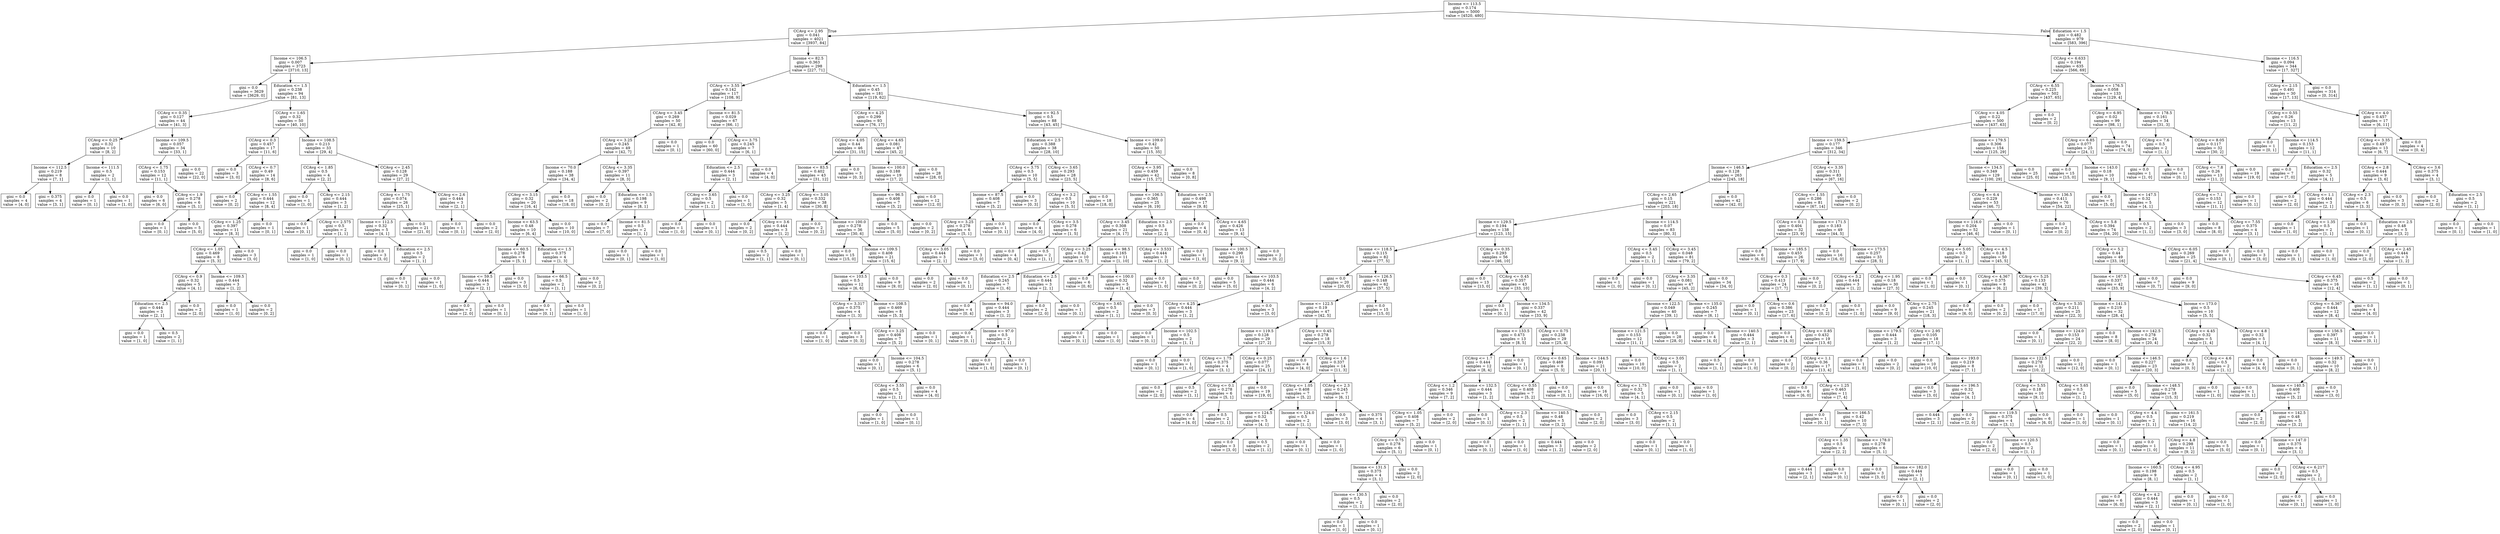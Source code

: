 digraph Tree {
node [shape=box] ;
0 [label="Income <= 113.5\ngini = 0.174\nsamples = 5000\nvalue = [4520, 480]"] ;
1 [label="CCAvg <= 2.95\ngini = 0.041\nsamples = 4021\nvalue = [3937, 84]"] ;
0 -> 1 [labeldistance=2.5, labelangle=45, headlabel="True"] ;
2 [label="Income <= 106.5\ngini = 0.007\nsamples = 3723\nvalue = [3710, 13]"] ;
1 -> 2 ;
3 [label="gini = 0.0\nsamples = 3629\nvalue = [3629, 0]"] ;
2 -> 3 ;
4 [label="Education <= 1.5\ngini = 0.238\nsamples = 94\nvalue = [81, 13]"] ;
2 -> 4 ;
5 [label="CCAvg <= 0.35\ngini = 0.127\nsamples = 44\nvalue = [41, 3]"] ;
4 -> 5 ;
6 [label="CCAvg <= 0.25\ngini = 0.32\nsamples = 10\nvalue = [8, 2]"] ;
5 -> 6 ;
7 [label="Income <= 112.5\ngini = 0.219\nsamples = 8\nvalue = [7, 1]"] ;
6 -> 7 ;
8 [label="gini = 0.0\nsamples = 4\nvalue = [4, 0]"] ;
7 -> 8 ;
9 [label="gini = 0.375\nsamples = 4\nvalue = [3, 1]"] ;
7 -> 9 ;
10 [label="Income <= 111.5\ngini = 0.5\nsamples = 2\nvalue = [1, 1]"] ;
6 -> 10 ;
11 [label="gini = 0.0\nsamples = 1\nvalue = [0, 1]"] ;
10 -> 11 ;
12 [label="gini = 0.0\nsamples = 1\nvalue = [1, 0]"] ;
10 -> 12 ;
13 [label="Income <= 109.5\ngini = 0.057\nsamples = 34\nvalue = [33, 1]"] ;
5 -> 13 ;
14 [label="CCAvg <= 1.75\ngini = 0.153\nsamples = 12\nvalue = [11, 1]"] ;
13 -> 14 ;
15 [label="gini = 0.0\nsamples = 6\nvalue = [6, 0]"] ;
14 -> 15 ;
16 [label="CCAvg <= 1.9\ngini = 0.278\nsamples = 6\nvalue = [5, 1]"] ;
14 -> 16 ;
17 [label="gini = 0.0\nsamples = 1\nvalue = [0, 1]"] ;
16 -> 17 ;
18 [label="gini = 0.0\nsamples = 5\nvalue = [5, 0]"] ;
16 -> 18 ;
19 [label="gini = 0.0\nsamples = 22\nvalue = [22, 0]"] ;
13 -> 19 ;
20 [label="CCAvg <= 1.65\ngini = 0.32\nsamples = 50\nvalue = [40, 10]"] ;
4 -> 20 ;
21 [label="CCAvg <= 0.3\ngini = 0.457\nsamples = 17\nvalue = [11, 6]"] ;
20 -> 21 ;
22 [label="gini = 0.0\nsamples = 3\nvalue = [3, 0]"] ;
21 -> 22 ;
23 [label="CCAvg <= 0.7\ngini = 0.49\nsamples = 14\nvalue = [8, 6]"] ;
21 -> 23 ;
24 [label="gini = 0.0\nsamples = 2\nvalue = [0, 2]"] ;
23 -> 24 ;
25 [label="CCAvg <= 1.55\ngini = 0.444\nsamples = 12\nvalue = [8, 4]"] ;
23 -> 25 ;
26 [label="CCAvg <= 1.25\ngini = 0.397\nsamples = 11\nvalue = [8, 3]"] ;
25 -> 26 ;
27 [label="CCAvg <= 1.05\ngini = 0.469\nsamples = 8\nvalue = [5, 3]"] ;
26 -> 27 ;
28 [label="CCAvg <= 0.9\ngini = 0.32\nsamples = 5\nvalue = [4, 1]"] ;
27 -> 28 ;
29 [label="Education <= 2.5\ngini = 0.444\nsamples = 3\nvalue = [2, 1]"] ;
28 -> 29 ;
30 [label="gini = 0.0\nsamples = 1\nvalue = [1, 0]"] ;
29 -> 30 ;
31 [label="gini = 0.5\nsamples = 2\nvalue = [1, 1]"] ;
29 -> 31 ;
32 [label="gini = 0.0\nsamples = 2\nvalue = [2, 0]"] ;
28 -> 32 ;
33 [label="Income <= 109.5\ngini = 0.444\nsamples = 3\nvalue = [1, 2]"] ;
27 -> 33 ;
34 [label="gini = 0.0\nsamples = 1\nvalue = [1, 0]"] ;
33 -> 34 ;
35 [label="gini = 0.0\nsamples = 2\nvalue = [0, 2]"] ;
33 -> 35 ;
36 [label="gini = 0.0\nsamples = 3\nvalue = [3, 0]"] ;
26 -> 36 ;
37 [label="gini = 0.0\nsamples = 1\nvalue = [0, 1]"] ;
25 -> 37 ;
38 [label="Income <= 108.5\ngini = 0.213\nsamples = 33\nvalue = [29, 4]"] ;
20 -> 38 ;
39 [label="CCAvg <= 1.85\ngini = 0.5\nsamples = 4\nvalue = [2, 2]"] ;
38 -> 39 ;
40 [label="gini = 0.0\nsamples = 1\nvalue = [1, 0]"] ;
39 -> 40 ;
41 [label="CCAvg <= 2.15\ngini = 0.444\nsamples = 3\nvalue = [1, 2]"] ;
39 -> 41 ;
42 [label="gini = 0.0\nsamples = 1\nvalue = [0, 1]"] ;
41 -> 42 ;
43 [label="CCAvg <= 2.575\ngini = 0.5\nsamples = 2\nvalue = [1, 1]"] ;
41 -> 43 ;
44 [label="gini = 0.0\nsamples = 1\nvalue = [1, 0]"] ;
43 -> 44 ;
45 [label="gini = 0.0\nsamples = 1\nvalue = [0, 1]"] ;
43 -> 45 ;
46 [label="CCAvg <= 2.45\ngini = 0.128\nsamples = 29\nvalue = [27, 2]"] ;
38 -> 46 ;
47 [label="CCAvg <= 1.75\ngini = 0.074\nsamples = 26\nvalue = [25, 1]"] ;
46 -> 47 ;
48 [label="Income <= 112.5\ngini = 0.32\nsamples = 5\nvalue = [4, 1]"] ;
47 -> 48 ;
49 [label="gini = 0.0\nsamples = 3\nvalue = [3, 0]"] ;
48 -> 49 ;
50 [label="Education <= 2.5\ngini = 0.5\nsamples = 2\nvalue = [1, 1]"] ;
48 -> 50 ;
51 [label="gini = 0.0\nsamples = 1\nvalue = [0, 1]"] ;
50 -> 51 ;
52 [label="gini = 0.0\nsamples = 1\nvalue = [1, 0]"] ;
50 -> 52 ;
53 [label="gini = 0.0\nsamples = 21\nvalue = [21, 0]"] ;
47 -> 53 ;
54 [label="CCAvg <= 2.6\ngini = 0.444\nsamples = 3\nvalue = [2, 1]"] ;
46 -> 54 ;
55 [label="gini = 0.0\nsamples = 1\nvalue = [0, 1]"] ;
54 -> 55 ;
56 [label="gini = 0.0\nsamples = 2\nvalue = [2, 0]"] ;
54 -> 56 ;
57 [label="Income <= 82.5\ngini = 0.363\nsamples = 298\nvalue = [227, 71]"] ;
1 -> 57 ;
58 [label="CCAvg <= 3.55\ngini = 0.142\nsamples = 117\nvalue = [108, 9]"] ;
57 -> 58 ;
59 [label="CCAvg <= 3.45\ngini = 0.269\nsamples = 50\nvalue = [42, 8]"] ;
58 -> 59 ;
60 [label="CCAvg <= 3.25\ngini = 0.245\nsamples = 49\nvalue = [42, 7]"] ;
59 -> 60 ;
61 [label="Income <= 70.0\ngini = 0.188\nsamples = 38\nvalue = [34, 4]"] ;
60 -> 61 ;
62 [label="CCAvg <= 3.15\ngini = 0.32\nsamples = 20\nvalue = [16, 4]"] ;
61 -> 62 ;
63 [label="Income <= 63.5\ngini = 0.48\nsamples = 10\nvalue = [6, 4]"] ;
62 -> 63 ;
64 [label="Income <= 60.5\ngini = 0.278\nsamples = 6\nvalue = [5, 1]"] ;
63 -> 64 ;
65 [label="Income <= 59.5\ngini = 0.444\nsamples = 3\nvalue = [2, 1]"] ;
64 -> 65 ;
66 [label="gini = 0.0\nsamples = 2\nvalue = [2, 0]"] ;
65 -> 66 ;
67 [label="gini = 0.0\nsamples = 1\nvalue = [0, 1]"] ;
65 -> 67 ;
68 [label="gini = 0.0\nsamples = 3\nvalue = [3, 0]"] ;
64 -> 68 ;
69 [label="Education <= 1.5\ngini = 0.375\nsamples = 4\nvalue = [1, 3]"] ;
63 -> 69 ;
70 [label="Income <= 66.5\ngini = 0.5\nsamples = 2\nvalue = [1, 1]"] ;
69 -> 70 ;
71 [label="gini = 0.0\nsamples = 1\nvalue = [0, 1]"] ;
70 -> 71 ;
72 [label="gini = 0.0\nsamples = 1\nvalue = [1, 0]"] ;
70 -> 72 ;
73 [label="gini = 0.0\nsamples = 2\nvalue = [0, 2]"] ;
69 -> 73 ;
74 [label="gini = 0.0\nsamples = 10\nvalue = [10, 0]"] ;
62 -> 74 ;
75 [label="gini = 0.0\nsamples = 18\nvalue = [18, 0]"] ;
61 -> 75 ;
76 [label="CCAvg <= 3.35\ngini = 0.397\nsamples = 11\nvalue = [8, 3]"] ;
60 -> 76 ;
77 [label="gini = 0.0\nsamples = 2\nvalue = [0, 2]"] ;
76 -> 77 ;
78 [label="Education <= 1.5\ngini = 0.198\nsamples = 9\nvalue = [8, 1]"] ;
76 -> 78 ;
79 [label="gini = 0.0\nsamples = 7\nvalue = [7, 0]"] ;
78 -> 79 ;
80 [label="Income <= 81.5\ngini = 0.5\nsamples = 2\nvalue = [1, 1]"] ;
78 -> 80 ;
81 [label="gini = 0.0\nsamples = 1\nvalue = [0, 1]"] ;
80 -> 81 ;
82 [label="gini = 0.0\nsamples = 1\nvalue = [1, 0]"] ;
80 -> 82 ;
83 [label="gini = 0.0\nsamples = 1\nvalue = [0, 1]"] ;
59 -> 83 ;
84 [label="Income <= 81.5\ngini = 0.029\nsamples = 67\nvalue = [66, 1]"] ;
58 -> 84 ;
85 [label="gini = 0.0\nsamples = 60\nvalue = [60, 0]"] ;
84 -> 85 ;
86 [label="CCAvg <= 3.75\ngini = 0.245\nsamples = 7\nvalue = [6, 1]"] ;
84 -> 86 ;
87 [label="Education <= 2.5\ngini = 0.444\nsamples = 3\nvalue = [2, 1]"] ;
86 -> 87 ;
88 [label="CCAvg <= 3.65\ngini = 0.5\nsamples = 2\nvalue = [1, 1]"] ;
87 -> 88 ;
89 [label="gini = 0.0\nsamples = 1\nvalue = [1, 0]"] ;
88 -> 89 ;
90 [label="gini = 0.0\nsamples = 1\nvalue = [0, 1]"] ;
88 -> 90 ;
91 [label="gini = 0.0\nsamples = 1\nvalue = [1, 0]"] ;
87 -> 91 ;
92 [label="gini = 0.0\nsamples = 4\nvalue = [4, 0]"] ;
86 -> 92 ;
93 [label="Education <= 1.5\ngini = 0.45\nsamples = 181\nvalue = [119, 62]"] ;
57 -> 93 ;
94 [label="CCAvg <= 4.25\ngini = 0.299\nsamples = 93\nvalue = [76, 17]"] ;
93 -> 94 ;
95 [label="CCAvg <= 4.05\ngini = 0.44\nsamples = 46\nvalue = [31, 15]"] ;
94 -> 95 ;
96 [label="Income <= 83.5\ngini = 0.402\nsamples = 43\nvalue = [31, 12]"] ;
95 -> 96 ;
97 [label="CCAvg <= 3.25\ngini = 0.32\nsamples = 5\nvalue = [1, 4]"] ;
96 -> 97 ;
98 [label="gini = 0.0\nsamples = 2\nvalue = [0, 2]"] ;
97 -> 98 ;
99 [label="CCAvg <= 3.6\ngini = 0.444\nsamples = 3\nvalue = [1, 2]"] ;
97 -> 99 ;
100 [label="gini = 0.5\nsamples = 2\nvalue = [1, 1]"] ;
99 -> 100 ;
101 [label="gini = 0.0\nsamples = 1\nvalue = [0, 1]"] ;
99 -> 101 ;
102 [label="CCAvg <= 3.05\ngini = 0.332\nsamples = 38\nvalue = [30, 8]"] ;
96 -> 102 ;
103 [label="gini = 0.0\nsamples = 2\nvalue = [0, 2]"] ;
102 -> 103 ;
104 [label="Income <= 100.0\ngini = 0.278\nsamples = 36\nvalue = [30, 6]"] ;
102 -> 104 ;
105 [label="gini = 0.0\nsamples = 15\nvalue = [15, 0]"] ;
104 -> 105 ;
106 [label="Income <= 109.5\ngini = 0.408\nsamples = 21\nvalue = [15, 6]"] ;
104 -> 106 ;
107 [label="Income <= 103.5\ngini = 0.5\nsamples = 12\nvalue = [6, 6]"] ;
106 -> 107 ;
108 [label="CCAvg <= 3.317\ngini = 0.375\nsamples = 4\nvalue = [1, 3]"] ;
107 -> 108 ;
109 [label="gini = 0.0\nsamples = 1\nvalue = [1, 0]"] ;
108 -> 109 ;
110 [label="gini = 0.0\nsamples = 3\nvalue = [0, 3]"] ;
108 -> 110 ;
111 [label="Income <= 108.5\ngini = 0.469\nsamples = 8\nvalue = [5, 3]"] ;
107 -> 111 ;
112 [label="CCAvg <= 3.25\ngini = 0.408\nsamples = 7\nvalue = [5, 2]"] ;
111 -> 112 ;
113 [label="gini = 0.0\nsamples = 1\nvalue = [0, 1]"] ;
112 -> 113 ;
114 [label="Income <= 104.5\ngini = 0.278\nsamples = 6\nvalue = [5, 1]"] ;
112 -> 114 ;
115 [label="CCAvg <= 3.55\ngini = 0.5\nsamples = 2\nvalue = [1, 1]"] ;
114 -> 115 ;
116 [label="gini = 0.0\nsamples = 1\nvalue = [1, 0]"] ;
115 -> 116 ;
117 [label="gini = 0.0\nsamples = 1\nvalue = [0, 1]"] ;
115 -> 117 ;
118 [label="gini = 0.0\nsamples = 4\nvalue = [4, 0]"] ;
114 -> 118 ;
119 [label="gini = 0.0\nsamples = 1\nvalue = [0, 1]"] ;
111 -> 119 ;
120 [label="gini = 0.0\nsamples = 9\nvalue = [9, 0]"] ;
106 -> 120 ;
121 [label="gini = 0.0\nsamples = 3\nvalue = [0, 3]"] ;
95 -> 121 ;
122 [label="CCAvg <= 4.65\ngini = 0.081\nsamples = 47\nvalue = [45, 2]"] ;
94 -> 122 ;
123 [label="Income <= 100.0\ngini = 0.188\nsamples = 19\nvalue = [17, 2]"] ;
122 -> 123 ;
124 [label="Income <= 96.5\ngini = 0.408\nsamples = 7\nvalue = [5, 2]"] ;
123 -> 124 ;
125 [label="gini = 0.0\nsamples = 5\nvalue = [5, 0]"] ;
124 -> 125 ;
126 [label="gini = 0.0\nsamples = 2\nvalue = [0, 2]"] ;
124 -> 126 ;
127 [label="gini = 0.0\nsamples = 12\nvalue = [12, 0]"] ;
123 -> 127 ;
128 [label="gini = 0.0\nsamples = 28\nvalue = [28, 0]"] ;
122 -> 128 ;
129 [label="Income <= 92.5\ngini = 0.5\nsamples = 88\nvalue = [43, 45]"] ;
93 -> 129 ;
130 [label="Education <= 2.5\ngini = 0.388\nsamples = 38\nvalue = [28, 10]"] ;
129 -> 130 ;
131 [label="CCAvg <= 3.75\ngini = 0.5\nsamples = 10\nvalue = [5, 5]"] ;
130 -> 131 ;
132 [label="Income <= 87.5\ngini = 0.408\nsamples = 7\nvalue = [5, 2]"] ;
131 -> 132 ;
133 [label="CCAvg <= 3.25\ngini = 0.278\nsamples = 6\nvalue = [5, 1]"] ;
132 -> 133 ;
134 [label="CCAvg <= 3.05\ngini = 0.444\nsamples = 3\nvalue = [2, 1]"] ;
133 -> 134 ;
135 [label="gini = 0.0\nsamples = 2\nvalue = [2, 0]"] ;
134 -> 135 ;
136 [label="gini = 0.0\nsamples = 1\nvalue = [0, 1]"] ;
134 -> 136 ;
137 [label="gini = 0.0\nsamples = 3\nvalue = [3, 0]"] ;
133 -> 137 ;
138 [label="gini = 0.0\nsamples = 1\nvalue = [0, 1]"] ;
132 -> 138 ;
139 [label="gini = 0.0\nsamples = 3\nvalue = [0, 3]"] ;
131 -> 139 ;
140 [label="CCAvg <= 3.65\ngini = 0.293\nsamples = 28\nvalue = [23, 5]"] ;
130 -> 140 ;
141 [label="CCAvg <= 3.2\ngini = 0.5\nsamples = 10\nvalue = [5, 5]"] ;
140 -> 141 ;
142 [label="gini = 0.0\nsamples = 4\nvalue = [4, 0]"] ;
141 -> 142 ;
143 [label="CCAvg <= 3.5\ngini = 0.278\nsamples = 6\nvalue = [1, 5]"] ;
141 -> 143 ;
144 [label="gini = 0.0\nsamples = 4\nvalue = [0, 4]"] ;
143 -> 144 ;
145 [label="gini = 0.5\nsamples = 2\nvalue = [1, 1]"] ;
143 -> 145 ;
146 [label="gini = 0.0\nsamples = 18\nvalue = [18, 0]"] ;
140 -> 146 ;
147 [label="Income <= 109.0\ngini = 0.42\nsamples = 50\nvalue = [15, 35]"] ;
129 -> 147 ;
148 [label="CCAvg <= 3.95\ngini = 0.459\nsamples = 42\nvalue = [15, 27]"] ;
147 -> 148 ;
149 [label="Income <= 106.5\ngini = 0.365\nsamples = 25\nvalue = [6, 19]"] ;
148 -> 149 ;
150 [label="CCAvg <= 3.45\ngini = 0.308\nsamples = 21\nvalue = [4, 17]"] ;
149 -> 150 ;
151 [label="CCAvg <= 3.25\ngini = 0.42\nsamples = 10\nvalue = [3, 7]"] ;
150 -> 151 ;
152 [label="Education <= 2.5\ngini = 0.245\nsamples = 7\nvalue = [1, 6]"] ;
151 -> 152 ;
153 [label="gini = 0.0\nsamples = 4\nvalue = [0, 4]"] ;
152 -> 153 ;
154 [label="Income <= 94.0\ngini = 0.444\nsamples = 3\nvalue = [1, 2]"] ;
152 -> 154 ;
155 [label="gini = 0.0\nsamples = 1\nvalue = [0, 1]"] ;
154 -> 155 ;
156 [label="Income <= 97.0\ngini = 0.5\nsamples = 2\nvalue = [1, 1]"] ;
154 -> 156 ;
157 [label="gini = 0.0\nsamples = 1\nvalue = [1, 0]"] ;
156 -> 157 ;
158 [label="gini = 0.0\nsamples = 1\nvalue = [0, 1]"] ;
156 -> 158 ;
159 [label="Education <= 2.5\ngini = 0.444\nsamples = 3\nvalue = [2, 1]"] ;
151 -> 159 ;
160 [label="gini = 0.0\nsamples = 2\nvalue = [2, 0]"] ;
159 -> 160 ;
161 [label="gini = 0.0\nsamples = 1\nvalue = [0, 1]"] ;
159 -> 161 ;
162 [label="Income <= 98.5\ngini = 0.165\nsamples = 11\nvalue = [1, 10]"] ;
150 -> 162 ;
163 [label="gini = 0.0\nsamples = 6\nvalue = [0, 6]"] ;
162 -> 163 ;
164 [label="Income <= 100.0\ngini = 0.32\nsamples = 5\nvalue = [1, 4]"] ;
162 -> 164 ;
165 [label="CCAvg <= 3.65\ngini = 0.5\nsamples = 2\nvalue = [1, 1]"] ;
164 -> 165 ;
166 [label="gini = 0.0\nsamples = 1\nvalue = [0, 1]"] ;
165 -> 166 ;
167 [label="gini = 0.0\nsamples = 1\nvalue = [1, 0]"] ;
165 -> 167 ;
168 [label="gini = 0.0\nsamples = 3\nvalue = [0, 3]"] ;
164 -> 168 ;
169 [label="Education <= 2.5\ngini = 0.5\nsamples = 4\nvalue = [2, 2]"] ;
149 -> 169 ;
170 [label="CCAvg <= 3.533\ngini = 0.444\nsamples = 3\nvalue = [1, 2]"] ;
169 -> 170 ;
171 [label="gini = 0.0\nsamples = 1\nvalue = [1, 0]"] ;
170 -> 171 ;
172 [label="gini = 0.0\nsamples = 2\nvalue = [0, 2]"] ;
170 -> 172 ;
173 [label="gini = 0.0\nsamples = 1\nvalue = [1, 0]"] ;
169 -> 173 ;
174 [label="Education <= 2.5\ngini = 0.498\nsamples = 17\nvalue = [9, 8]"] ;
148 -> 174 ;
175 [label="gini = 0.0\nsamples = 4\nvalue = [0, 4]"] ;
174 -> 175 ;
176 [label="CCAvg <= 4.65\ngini = 0.426\nsamples = 13\nvalue = [9, 4]"] ;
174 -> 176 ;
177 [label="Income <= 100.5\ngini = 0.298\nsamples = 11\nvalue = [9, 2]"] ;
176 -> 177 ;
178 [label="gini = 0.0\nsamples = 5\nvalue = [5, 0]"] ;
177 -> 178 ;
179 [label="Income <= 103.5\ngini = 0.444\nsamples = 6\nvalue = [4, 2]"] ;
177 -> 179 ;
180 [label="CCAvg <= 4.25\ngini = 0.444\nsamples = 3\nvalue = [1, 2]"] ;
179 -> 180 ;
181 [label="gini = 0.0\nsamples = 1\nvalue = [0, 1]"] ;
180 -> 181 ;
182 [label="Income <= 102.5\ngini = 0.5\nsamples = 2\nvalue = [1, 1]"] ;
180 -> 182 ;
183 [label="gini = 0.0\nsamples = 1\nvalue = [0, 1]"] ;
182 -> 183 ;
184 [label="gini = 0.0\nsamples = 1\nvalue = [1, 0]"] ;
182 -> 184 ;
185 [label="gini = 0.0\nsamples = 3\nvalue = [3, 0]"] ;
179 -> 185 ;
186 [label="gini = 0.0\nsamples = 2\nvalue = [0, 2]"] ;
176 -> 186 ;
187 [label="gini = 0.0\nsamples = 8\nvalue = [0, 8]"] ;
147 -> 187 ;
188 [label="Education <= 1.5\ngini = 0.482\nsamples = 979\nvalue = [583, 396]"] ;
0 -> 188 [labeldistance=2.5, labelangle=-45, headlabel="False"] ;
189 [label="CCAvg <= 6.633\ngini = 0.194\nsamples = 635\nvalue = [566, 69]"] ;
188 -> 189 ;
190 [label="CCAvg <= 6.55\ngini = 0.225\nsamples = 502\nvalue = [437, 65]"] ;
189 -> 190 ;
191 [label="CCAvg <= 4.05\ngini = 0.22\nsamples = 500\nvalue = [437, 63]"] ;
190 -> 191 ;
192 [label="Income <= 159.5\ngini = 0.177\nsamples = 346\nvalue = [312, 34]"] ;
191 -> 192 ;
193 [label="Income <= 146.5\ngini = 0.128\nsamples = 263\nvalue = [245, 18]"] ;
192 -> 193 ;
194 [label="CCAvg <= 2.65\ngini = 0.15\nsamples = 221\nvalue = [203, 18]"] ;
193 -> 194 ;
195 [label="Income <= 129.5\ngini = 0.194\nsamples = 138\nvalue = [123, 15]"] ;
194 -> 195 ;
196 [label="Income <= 118.5\ngini = 0.115\nsamples = 82\nvalue = [77, 5]"] ;
195 -> 196 ;
197 [label="gini = 0.0\nsamples = 20\nvalue = [20, 0]"] ;
196 -> 197 ;
198 [label="Income <= 126.5\ngini = 0.148\nsamples = 62\nvalue = [57, 5]"] ;
196 -> 198 ;
199 [label="Income <= 122.5\ngini = 0.19\nsamples = 47\nvalue = [42, 5]"] ;
198 -> 199 ;
200 [label="Income <= 119.5\ngini = 0.128\nsamples = 29\nvalue = [27, 2]"] ;
199 -> 200 ;
201 [label="CCAvg <= 1.75\ngini = 0.375\nsamples = 4\nvalue = [3, 1]"] ;
200 -> 201 ;
202 [label="gini = 0.0\nsamples = 2\nvalue = [2, 0]"] ;
201 -> 202 ;
203 [label="gini = 0.5\nsamples = 2\nvalue = [1, 1]"] ;
201 -> 203 ;
204 [label="CCAvg <= 0.25\ngini = 0.077\nsamples = 25\nvalue = [24, 1]"] ;
200 -> 204 ;
205 [label="CCAvg <= 0.1\ngini = 0.278\nsamples = 6\nvalue = [5, 1]"] ;
204 -> 205 ;
206 [label="gini = 0.0\nsamples = 4\nvalue = [4, 0]"] ;
205 -> 206 ;
207 [label="gini = 0.5\nsamples = 2\nvalue = [1, 1]"] ;
205 -> 207 ;
208 [label="gini = 0.0\nsamples = 19\nvalue = [19, 0]"] ;
204 -> 208 ;
209 [label="CCAvg <= 0.45\ngini = 0.278\nsamples = 18\nvalue = [15, 3]"] ;
199 -> 209 ;
210 [label="gini = 0.0\nsamples = 4\nvalue = [4, 0]"] ;
209 -> 210 ;
211 [label="CCAvg <= 1.6\ngini = 0.337\nsamples = 14\nvalue = [11, 3]"] ;
209 -> 211 ;
212 [label="CCAvg <= 1.05\ngini = 0.408\nsamples = 7\nvalue = [5, 2]"] ;
211 -> 212 ;
213 [label="Income <= 124.5\ngini = 0.32\nsamples = 5\nvalue = [4, 1]"] ;
212 -> 213 ;
214 [label="gini = 0.0\nsamples = 3\nvalue = [3, 0]"] ;
213 -> 214 ;
215 [label="gini = 0.5\nsamples = 2\nvalue = [1, 1]"] ;
213 -> 215 ;
216 [label="Income <= 124.0\ngini = 0.5\nsamples = 2\nvalue = [1, 1]"] ;
212 -> 216 ;
217 [label="gini = 0.0\nsamples = 1\nvalue = [0, 1]"] ;
216 -> 217 ;
218 [label="gini = 0.0\nsamples = 1\nvalue = [1, 0]"] ;
216 -> 218 ;
219 [label="CCAvg <= 2.3\ngini = 0.245\nsamples = 7\nvalue = [6, 1]"] ;
211 -> 219 ;
220 [label="gini = 0.0\nsamples = 3\nvalue = [3, 0]"] ;
219 -> 220 ;
221 [label="gini = 0.375\nsamples = 4\nvalue = [3, 1]"] ;
219 -> 221 ;
222 [label="gini = 0.0\nsamples = 15\nvalue = [15, 0]"] ;
198 -> 222 ;
223 [label="CCAvg <= 0.35\ngini = 0.293\nsamples = 56\nvalue = [46, 10]"] ;
195 -> 223 ;
224 [label="gini = 0.0\nsamples = 13\nvalue = [13, 0]"] ;
223 -> 224 ;
225 [label="CCAvg <= 0.45\ngini = 0.357\nsamples = 43\nvalue = [33, 10]"] ;
223 -> 225 ;
226 [label="gini = 0.0\nsamples = 1\nvalue = [0, 1]"] ;
225 -> 226 ;
227 [label="Income <= 134.5\ngini = 0.337\nsamples = 42\nvalue = [33, 9]"] ;
225 -> 227 ;
228 [label="Income <= 133.5\ngini = 0.473\nsamples = 13\nvalue = [8, 5]"] ;
227 -> 228 ;
229 [label="CCAvg <= 1.7\ngini = 0.444\nsamples = 12\nvalue = [8, 4]"] ;
228 -> 229 ;
230 [label="CCAvg <= 1.2\ngini = 0.346\nsamples = 9\nvalue = [7, 2]"] ;
229 -> 230 ;
231 [label="CCAvg <= 1.05\ngini = 0.408\nsamples = 7\nvalue = [5, 2]"] ;
230 -> 231 ;
232 [label="CCAvg <= 0.75\ngini = 0.278\nsamples = 6\nvalue = [5, 1]"] ;
231 -> 232 ;
233 [label="Income <= 131.5\ngini = 0.375\nsamples = 4\nvalue = [3, 1]"] ;
232 -> 233 ;
234 [label="Income <= 130.5\ngini = 0.5\nsamples = 2\nvalue = [1, 1]"] ;
233 -> 234 ;
235 [label="gini = 0.0\nsamples = 1\nvalue = [1, 0]"] ;
234 -> 235 ;
236 [label="gini = 0.0\nsamples = 1\nvalue = [0, 1]"] ;
234 -> 236 ;
237 [label="gini = 0.0\nsamples = 2\nvalue = [2, 0]"] ;
233 -> 237 ;
238 [label="gini = 0.0\nsamples = 2\nvalue = [2, 0]"] ;
232 -> 238 ;
239 [label="gini = 0.0\nsamples = 1\nvalue = [0, 1]"] ;
231 -> 239 ;
240 [label="gini = 0.0\nsamples = 2\nvalue = [2, 0]"] ;
230 -> 240 ;
241 [label="Income <= 132.5\ngini = 0.444\nsamples = 3\nvalue = [1, 2]"] ;
229 -> 241 ;
242 [label="gini = 0.0\nsamples = 1\nvalue = [0, 1]"] ;
241 -> 242 ;
243 [label="CCAvg <= 2.3\ngini = 0.5\nsamples = 2\nvalue = [1, 1]"] ;
241 -> 243 ;
244 [label="gini = 0.0\nsamples = 1\nvalue = [0, 1]"] ;
243 -> 244 ;
245 [label="gini = 0.0\nsamples = 1\nvalue = [1, 0]"] ;
243 -> 245 ;
246 [label="gini = 0.0\nsamples = 1\nvalue = [0, 1]"] ;
228 -> 246 ;
247 [label="CCAvg <= 0.75\ngini = 0.238\nsamples = 29\nvalue = [25, 4]"] ;
227 -> 247 ;
248 [label="CCAvg <= 0.65\ngini = 0.469\nsamples = 8\nvalue = [5, 3]"] ;
247 -> 248 ;
249 [label="CCAvg <= 0.55\ngini = 0.408\nsamples = 7\nvalue = [5, 2]"] ;
248 -> 249 ;
250 [label="Income <= 140.5\ngini = 0.48\nsamples = 5\nvalue = [3, 2]"] ;
249 -> 250 ;
251 [label="gini = 0.444\nsamples = 3\nvalue = [1, 2]"] ;
250 -> 251 ;
252 [label="gini = 0.0\nsamples = 2\nvalue = [2, 0]"] ;
250 -> 252 ;
253 [label="gini = 0.0\nsamples = 2\nvalue = [2, 0]"] ;
249 -> 253 ;
254 [label="gini = 0.0\nsamples = 1\nvalue = [0, 1]"] ;
248 -> 254 ;
255 [label="Income <= 144.5\ngini = 0.091\nsamples = 21\nvalue = [20, 1]"] ;
247 -> 255 ;
256 [label="gini = 0.0\nsamples = 16\nvalue = [16, 0]"] ;
255 -> 256 ;
257 [label="CCAvg <= 1.75\ngini = 0.32\nsamples = 5\nvalue = [4, 1]"] ;
255 -> 257 ;
258 [label="gini = 0.0\nsamples = 3\nvalue = [3, 0]"] ;
257 -> 258 ;
259 [label="CCAvg <= 2.15\ngini = 0.5\nsamples = 2\nvalue = [1, 1]"] ;
257 -> 259 ;
260 [label="gini = 0.0\nsamples = 1\nvalue = [0, 1]"] ;
259 -> 260 ;
261 [label="gini = 0.0\nsamples = 1\nvalue = [1, 0]"] ;
259 -> 261 ;
262 [label="Income <= 114.5\ngini = 0.07\nsamples = 83\nvalue = [80, 3]"] ;
194 -> 262 ;
263 [label="CCAvg <= 3.45\ngini = 0.5\nsamples = 2\nvalue = [1, 1]"] ;
262 -> 263 ;
264 [label="gini = 0.0\nsamples = 1\nvalue = [1, 0]"] ;
263 -> 264 ;
265 [label="gini = 0.0\nsamples = 1\nvalue = [0, 1]"] ;
263 -> 265 ;
266 [label="CCAvg <= 3.45\ngini = 0.048\nsamples = 81\nvalue = [79, 2]"] ;
262 -> 266 ;
267 [label="CCAvg <= 3.35\ngini = 0.081\nsamples = 47\nvalue = [45, 2]"] ;
266 -> 267 ;
268 [label="Income <= 122.5\ngini = 0.049\nsamples = 40\nvalue = [39, 1]"] ;
267 -> 268 ;
269 [label="Income <= 121.5\ngini = 0.153\nsamples = 12\nvalue = [11, 1]"] ;
268 -> 269 ;
270 [label="gini = 0.0\nsamples = 10\nvalue = [10, 0]"] ;
269 -> 270 ;
271 [label="CCAvg <= 3.05\ngini = 0.5\nsamples = 2\nvalue = [1, 1]"] ;
269 -> 271 ;
272 [label="gini = 0.0\nsamples = 1\nvalue = [0, 1]"] ;
271 -> 272 ;
273 [label="gini = 0.0\nsamples = 1\nvalue = [1, 0]"] ;
271 -> 273 ;
274 [label="gini = 0.0\nsamples = 28\nvalue = [28, 0]"] ;
268 -> 274 ;
275 [label="Income <= 135.0\ngini = 0.245\nsamples = 7\nvalue = [6, 1]"] ;
267 -> 275 ;
276 [label="gini = 0.0\nsamples = 4\nvalue = [4, 0]"] ;
275 -> 276 ;
277 [label="Income <= 140.5\ngini = 0.444\nsamples = 3\nvalue = [2, 1]"] ;
275 -> 277 ;
278 [label="gini = 0.5\nsamples = 2\nvalue = [1, 1]"] ;
277 -> 278 ;
279 [label="gini = 0.0\nsamples = 1\nvalue = [1, 0]"] ;
277 -> 279 ;
280 [label="gini = 0.0\nsamples = 34\nvalue = [34, 0]"] ;
266 -> 280 ;
281 [label="gini = 0.0\nsamples = 42\nvalue = [42, 0]"] ;
193 -> 281 ;
282 [label="CCAvg <= 3.35\ngini = 0.311\nsamples = 83\nvalue = [67, 16]"] ;
192 -> 282 ;
283 [label="CCAvg <= 1.55\ngini = 0.286\nsamples = 81\nvalue = [67, 14]"] ;
282 -> 283 ;
284 [label="CCAvg <= 0.1\ngini = 0.404\nsamples = 32\nvalue = [23, 9]"] ;
283 -> 284 ;
285 [label="gini = 0.0\nsamples = 6\nvalue = [6, 0]"] ;
284 -> 285 ;
286 [label="Income <= 185.5\ngini = 0.453\nsamples = 26\nvalue = [17, 9]"] ;
284 -> 286 ;
287 [label="CCAvg <= 0.3\ngini = 0.413\nsamples = 24\nvalue = [17, 7]"] ;
286 -> 287 ;
288 [label="gini = 0.0\nsamples = 1\nvalue = [0, 1]"] ;
287 -> 288 ;
289 [label="CCAvg <= 0.6\ngini = 0.386\nsamples = 23\nvalue = [17, 6]"] ;
287 -> 289 ;
290 [label="gini = 0.0\nsamples = 4\nvalue = [4, 0]"] ;
289 -> 290 ;
291 [label="CCAvg <= 0.85\ngini = 0.432\nsamples = 19\nvalue = [13, 6]"] ;
289 -> 291 ;
292 [label="gini = 0.0\nsamples = 2\nvalue = [0, 2]"] ;
291 -> 292 ;
293 [label="CCAvg <= 1.1\ngini = 0.36\nsamples = 17\nvalue = [13, 4]"] ;
291 -> 293 ;
294 [label="gini = 0.0\nsamples = 6\nvalue = [6, 0]"] ;
293 -> 294 ;
295 [label="CCAvg <= 1.25\ngini = 0.463\nsamples = 11\nvalue = [7, 4]"] ;
293 -> 295 ;
296 [label="gini = 0.0\nsamples = 1\nvalue = [0, 1]"] ;
295 -> 296 ;
297 [label="Income <= 166.5\ngini = 0.42\nsamples = 10\nvalue = [7, 3]"] ;
295 -> 297 ;
298 [label="CCAvg <= 1.35\ngini = 0.5\nsamples = 4\nvalue = [2, 2]"] ;
297 -> 298 ;
299 [label="gini = 0.444\nsamples = 3\nvalue = [2, 1]"] ;
298 -> 299 ;
300 [label="gini = 0.0\nsamples = 1\nvalue = [0, 1]"] ;
298 -> 300 ;
301 [label="Income <= 178.0\ngini = 0.278\nsamples = 6\nvalue = [5, 1]"] ;
297 -> 301 ;
302 [label="gini = 0.0\nsamples = 3\nvalue = [3, 0]"] ;
301 -> 302 ;
303 [label="Income <= 182.0\ngini = 0.444\nsamples = 3\nvalue = [2, 1]"] ;
301 -> 303 ;
304 [label="gini = 0.0\nsamples = 1\nvalue = [0, 1]"] ;
303 -> 304 ;
305 [label="gini = 0.0\nsamples = 2\nvalue = [2, 0]"] ;
303 -> 305 ;
306 [label="gini = 0.0\nsamples = 2\nvalue = [0, 2]"] ;
286 -> 306 ;
307 [label="Income <= 171.5\ngini = 0.183\nsamples = 49\nvalue = [44, 5]"] ;
283 -> 307 ;
308 [label="gini = 0.0\nsamples = 16\nvalue = [16, 0]"] ;
307 -> 308 ;
309 [label="Income <= 173.5\ngini = 0.257\nsamples = 33\nvalue = [28, 5]"] ;
307 -> 309 ;
310 [label="CCAvg <= 3.2\ngini = 0.444\nsamples = 3\nvalue = [1, 2]"] ;
309 -> 310 ;
311 [label="gini = 0.0\nsamples = 2\nvalue = [0, 2]"] ;
310 -> 311 ;
312 [label="gini = 0.0\nsamples = 1\nvalue = [1, 0]"] ;
310 -> 312 ;
313 [label="CCAvg <= 1.95\ngini = 0.18\nsamples = 30\nvalue = [27, 3]"] ;
309 -> 313 ;
314 [label="gini = 0.0\nsamples = 9\nvalue = [9, 0]"] ;
313 -> 314 ;
315 [label="CCAvg <= 2.75\ngini = 0.245\nsamples = 21\nvalue = [18, 3]"] ;
313 -> 315 ;
316 [label="Income <= 179.5\ngini = 0.444\nsamples = 3\nvalue = [1, 2]"] ;
315 -> 316 ;
317 [label="gini = 0.0\nsamples = 1\nvalue = [1, 0]"] ;
316 -> 317 ;
318 [label="gini = 0.0\nsamples = 2\nvalue = [0, 2]"] ;
316 -> 318 ;
319 [label="CCAvg <= 2.95\ngini = 0.105\nsamples = 18\nvalue = [17, 1]"] ;
315 -> 319 ;
320 [label="gini = 0.0\nsamples = 10\nvalue = [10, 0]"] ;
319 -> 320 ;
321 [label="Income <= 193.0\ngini = 0.219\nsamples = 8\nvalue = [7, 1]"] ;
319 -> 321 ;
322 [label="gini = 0.0\nsamples = 3\nvalue = [3, 0]"] ;
321 -> 322 ;
323 [label="Income <= 196.5\ngini = 0.32\nsamples = 5\nvalue = [4, 1]"] ;
321 -> 323 ;
324 [label="gini = 0.444\nsamples = 3\nvalue = [2, 1]"] ;
323 -> 324 ;
325 [label="gini = 0.0\nsamples = 2\nvalue = [2, 0]"] ;
323 -> 325 ;
326 [label="gini = 0.0\nsamples = 2\nvalue = [0, 2]"] ;
282 -> 326 ;
327 [label="Income <= 179.5\ngini = 0.306\nsamples = 154\nvalue = [125, 29]"] ;
191 -> 327 ;
328 [label="Income <= 134.5\ngini = 0.349\nsamples = 129\nvalue = [100, 29]"] ;
327 -> 328 ;
329 [label="CCAvg <= 6.4\ngini = 0.229\nsamples = 53\nvalue = [46, 7]"] ;
328 -> 329 ;
330 [label="Income <= 116.0\ngini = 0.204\nsamples = 52\nvalue = [46, 6]"] ;
329 -> 330 ;
331 [label="CCAvg <= 5.05\ngini = 0.5\nsamples = 2\nvalue = [1, 1]"] ;
330 -> 331 ;
332 [label="gini = 0.0\nsamples = 1\nvalue = [1, 0]"] ;
331 -> 332 ;
333 [label="gini = 0.0\nsamples = 1\nvalue = [0, 1]"] ;
331 -> 333 ;
334 [label="CCAvg <= 4.5\ngini = 0.18\nsamples = 50\nvalue = [45, 5]"] ;
330 -> 334 ;
335 [label="CCAvg <= 4.367\ngini = 0.375\nsamples = 8\nvalue = [6, 2]"] ;
334 -> 335 ;
336 [label="gini = 0.0\nsamples = 6\nvalue = [6, 0]"] ;
335 -> 336 ;
337 [label="gini = 0.0\nsamples = 2\nvalue = [0, 2]"] ;
335 -> 337 ;
338 [label="CCAvg <= 5.25\ngini = 0.133\nsamples = 42\nvalue = [39, 3]"] ;
334 -> 338 ;
339 [label="gini = 0.0\nsamples = 17\nvalue = [17, 0]"] ;
338 -> 339 ;
340 [label="CCAvg <= 5.35\ngini = 0.211\nsamples = 25\nvalue = [22, 3]"] ;
338 -> 340 ;
341 [label="gini = 0.0\nsamples = 1\nvalue = [0, 1]"] ;
340 -> 341 ;
342 [label="Income <= 124.0\ngini = 0.153\nsamples = 24\nvalue = [22, 2]"] ;
340 -> 342 ;
343 [label="Income <= 122.5\ngini = 0.278\nsamples = 12\nvalue = [10, 2]"] ;
342 -> 343 ;
344 [label="CCAvg <= 5.55\ngini = 0.18\nsamples = 10\nvalue = [9, 1]"] ;
343 -> 344 ;
345 [label="Income <= 119.5\ngini = 0.375\nsamples = 4\nvalue = [3, 1]"] ;
344 -> 345 ;
346 [label="gini = 0.0\nsamples = 2\nvalue = [2, 0]"] ;
345 -> 346 ;
347 [label="Income <= 120.5\ngini = 0.5\nsamples = 2\nvalue = [1, 1]"] ;
345 -> 347 ;
348 [label="gini = 0.0\nsamples = 1\nvalue = [0, 1]"] ;
347 -> 348 ;
349 [label="gini = 0.0\nsamples = 1\nvalue = [1, 0]"] ;
347 -> 349 ;
350 [label="gini = 0.0\nsamples = 6\nvalue = [6, 0]"] ;
344 -> 350 ;
351 [label="CCAvg <= 5.65\ngini = 0.5\nsamples = 2\nvalue = [1, 1]"] ;
343 -> 351 ;
352 [label="gini = 0.0\nsamples = 1\nvalue = [1, 0]"] ;
351 -> 352 ;
353 [label="gini = 0.0\nsamples = 1\nvalue = [0, 1]"] ;
351 -> 353 ;
354 [label="gini = 0.0\nsamples = 12\nvalue = [12, 0]"] ;
342 -> 354 ;
355 [label="gini = 0.0\nsamples = 1\nvalue = [0, 1]"] ;
329 -> 355 ;
356 [label="Income <= 136.5\ngini = 0.411\nsamples = 76\nvalue = [54, 22]"] ;
328 -> 356 ;
357 [label="gini = 0.0\nsamples = 2\nvalue = [0, 2]"] ;
356 -> 357 ;
358 [label="CCAvg <= 5.8\ngini = 0.394\nsamples = 74\nvalue = [54, 20]"] ;
356 -> 358 ;
359 [label="CCAvg <= 5.2\ngini = 0.44\nsamples = 49\nvalue = [33, 16]"] ;
358 -> 359 ;
360 [label="Income <= 167.5\ngini = 0.337\nsamples = 42\nvalue = [33, 9]"] ;
359 -> 360 ;
361 [label="Income <= 141.5\ngini = 0.219\nsamples = 32\nvalue = [28, 4]"] ;
360 -> 361 ;
362 [label="gini = 0.0\nsamples = 8\nvalue = [8, 0]"] ;
361 -> 362 ;
363 [label="Income <= 142.5\ngini = 0.278\nsamples = 24\nvalue = [20, 4]"] ;
361 -> 363 ;
364 [label="gini = 0.0\nsamples = 1\nvalue = [0, 1]"] ;
363 -> 364 ;
365 [label="Income <= 146.5\ngini = 0.227\nsamples = 23\nvalue = [20, 3]"] ;
363 -> 365 ;
366 [label="gini = 0.0\nsamples = 5\nvalue = [5, 0]"] ;
365 -> 366 ;
367 [label="Income <= 148.5\ngini = 0.278\nsamples = 18\nvalue = [15, 3]"] ;
365 -> 367 ;
368 [label="CCAvg <= 4.4\ngini = 0.5\nsamples = 2\nvalue = [1, 1]"] ;
367 -> 368 ;
369 [label="gini = 0.0\nsamples = 1\nvalue = [0, 1]"] ;
368 -> 369 ;
370 [label="gini = 0.0\nsamples = 1\nvalue = [1, 0]"] ;
368 -> 370 ;
371 [label="Income <= 161.5\ngini = 0.219\nsamples = 16\nvalue = [14, 2]"] ;
367 -> 371 ;
372 [label="CCAvg <= 4.8\ngini = 0.298\nsamples = 11\nvalue = [9, 2]"] ;
371 -> 372 ;
373 [label="Income <= 160.5\ngini = 0.198\nsamples = 9\nvalue = [8, 1]"] ;
372 -> 373 ;
374 [label="gini = 0.0\nsamples = 6\nvalue = [6, 0]"] ;
373 -> 374 ;
375 [label="CCAvg <= 4.2\ngini = 0.444\nsamples = 3\nvalue = [2, 1]"] ;
373 -> 375 ;
376 [label="gini = 0.0\nsamples = 2\nvalue = [2, 0]"] ;
375 -> 376 ;
377 [label="gini = 0.0\nsamples = 1\nvalue = [0, 1]"] ;
375 -> 377 ;
378 [label="CCAvg <= 4.95\ngini = 0.5\nsamples = 2\nvalue = [1, 1]"] ;
372 -> 378 ;
379 [label="gini = 0.0\nsamples = 1\nvalue = [0, 1]"] ;
378 -> 379 ;
380 [label="gini = 0.0\nsamples = 1\nvalue = [1, 0]"] ;
378 -> 380 ;
381 [label="gini = 0.0\nsamples = 5\nvalue = [5, 0]"] ;
371 -> 381 ;
382 [label="Income <= 173.0\ngini = 0.5\nsamples = 10\nvalue = [5, 5]"] ;
360 -> 382 ;
383 [label="CCAvg <= 4.45\ngini = 0.32\nsamples = 5\nvalue = [1, 4]"] ;
382 -> 383 ;
384 [label="gini = 0.0\nsamples = 3\nvalue = [0, 3]"] ;
383 -> 384 ;
385 [label="CCAvg <= 4.6\ngini = 0.5\nsamples = 2\nvalue = [1, 1]"] ;
383 -> 385 ;
386 [label="gini = 0.0\nsamples = 1\nvalue = [1, 0]"] ;
385 -> 386 ;
387 [label="gini = 0.0\nsamples = 1\nvalue = [0, 1]"] ;
385 -> 387 ;
388 [label="CCAvg <= 4.8\ngini = 0.32\nsamples = 5\nvalue = [4, 1]"] ;
382 -> 388 ;
389 [label="gini = 0.0\nsamples = 4\nvalue = [4, 0]"] ;
388 -> 389 ;
390 [label="gini = 0.0\nsamples = 1\nvalue = [0, 1]"] ;
388 -> 390 ;
391 [label="gini = 0.0\nsamples = 7\nvalue = [0, 7]"] ;
359 -> 391 ;
392 [label="CCAvg <= 6.05\ngini = 0.269\nsamples = 25\nvalue = [21, 4]"] ;
358 -> 392 ;
393 [label="gini = 0.0\nsamples = 9\nvalue = [9, 0]"] ;
392 -> 393 ;
394 [label="CCAvg <= 6.45\ngini = 0.375\nsamples = 16\nvalue = [12, 4]"] ;
392 -> 394 ;
395 [label="CCAvg <= 6.367\ngini = 0.444\nsamples = 12\nvalue = [8, 4]"] ;
394 -> 395 ;
396 [label="Income <= 156.5\ngini = 0.397\nsamples = 11\nvalue = [8, 3]"] ;
395 -> 396 ;
397 [label="Income <= 149.5\ngini = 0.32\nsamples = 10\nvalue = [8, 2]"] ;
396 -> 397 ;
398 [label="Income <= 140.5\ngini = 0.408\nsamples = 7\nvalue = [5, 2]"] ;
397 -> 398 ;
399 [label="gini = 0.0\nsamples = 2\nvalue = [2, 0]"] ;
398 -> 399 ;
400 [label="Income <= 142.5\ngini = 0.48\nsamples = 5\nvalue = [3, 2]"] ;
398 -> 400 ;
401 [label="gini = 0.0\nsamples = 1\nvalue = [0, 1]"] ;
400 -> 401 ;
402 [label="Income <= 147.0\ngini = 0.375\nsamples = 4\nvalue = [3, 1]"] ;
400 -> 402 ;
403 [label="gini = 0.0\nsamples = 2\nvalue = [2, 0]"] ;
402 -> 403 ;
404 [label="CCAvg <= 6.217\ngini = 0.5\nsamples = 2\nvalue = [1, 1]"] ;
402 -> 404 ;
405 [label="gini = 0.0\nsamples = 1\nvalue = [0, 1]"] ;
404 -> 405 ;
406 [label="gini = 0.0\nsamples = 1\nvalue = [1, 0]"] ;
404 -> 406 ;
407 [label="gini = 0.0\nsamples = 3\nvalue = [3, 0]"] ;
397 -> 407 ;
408 [label="gini = 0.0\nsamples = 1\nvalue = [0, 1]"] ;
396 -> 408 ;
409 [label="gini = 0.0\nsamples = 1\nvalue = [0, 1]"] ;
395 -> 409 ;
410 [label="gini = 0.0\nsamples = 4\nvalue = [4, 0]"] ;
394 -> 410 ;
411 [label="gini = 0.0\nsamples = 25\nvalue = [25, 0]"] ;
327 -> 411 ;
412 [label="gini = 0.0\nsamples = 2\nvalue = [0, 2]"] ;
190 -> 412 ;
413 [label="Income <= 176.5\ngini = 0.058\nsamples = 133\nvalue = [129, 4]"] ;
189 -> 413 ;
414 [label="CCAvg <= 6.95\ngini = 0.02\nsamples = 99\nvalue = [98, 1]"] ;
413 -> 414 ;
415 [label="CCAvg <= 6.85\ngini = 0.077\nsamples = 25\nvalue = [24, 1]"] ;
414 -> 415 ;
416 [label="gini = 0.0\nsamples = 15\nvalue = [15, 0]"] ;
415 -> 416 ;
417 [label="Income <= 143.0\ngini = 0.18\nsamples = 10\nvalue = [9, 1]"] ;
415 -> 417 ;
418 [label="gini = 0.0\nsamples = 5\nvalue = [5, 0]"] ;
417 -> 418 ;
419 [label="Income <= 147.5\ngini = 0.32\nsamples = 5\nvalue = [4, 1]"] ;
417 -> 419 ;
420 [label="gini = 0.5\nsamples = 2\nvalue = [1, 1]"] ;
419 -> 420 ;
421 [label="gini = 0.0\nsamples = 3\nvalue = [3, 0]"] ;
419 -> 421 ;
422 [label="gini = 0.0\nsamples = 74\nvalue = [74, 0]"] ;
414 -> 422 ;
423 [label="Income <= 178.5\ngini = 0.161\nsamples = 34\nvalue = [31, 3]"] ;
413 -> 423 ;
424 [label="CCAvg <= 7.6\ngini = 0.5\nsamples = 2\nvalue = [1, 1]"] ;
423 -> 424 ;
425 [label="gini = 0.0\nsamples = 1\nvalue = [1, 0]"] ;
424 -> 425 ;
426 [label="gini = 0.0\nsamples = 1\nvalue = [0, 1]"] ;
424 -> 426 ;
427 [label="CCAvg <= 8.05\ngini = 0.117\nsamples = 32\nvalue = [30, 2]"] ;
423 -> 427 ;
428 [label="CCAvg <= 7.8\ngini = 0.26\nsamples = 13\nvalue = [11, 2]"] ;
427 -> 428 ;
429 [label="CCAvg <= 7.1\ngini = 0.153\nsamples = 12\nvalue = [11, 1]"] ;
428 -> 429 ;
430 [label="gini = 0.0\nsamples = 8\nvalue = [8, 0]"] ;
429 -> 430 ;
431 [label="CCAvg <= 7.55\ngini = 0.375\nsamples = 4\nvalue = [3, 1]"] ;
429 -> 431 ;
432 [label="gini = 0.0\nsamples = 1\nvalue = [0, 1]"] ;
431 -> 432 ;
433 [label="gini = 0.0\nsamples = 3\nvalue = [3, 0]"] ;
431 -> 433 ;
434 [label="gini = 0.0\nsamples = 1\nvalue = [0, 1]"] ;
428 -> 434 ;
435 [label="gini = 0.0\nsamples = 19\nvalue = [19, 0]"] ;
427 -> 435 ;
436 [label="Income <= 116.5\ngini = 0.094\nsamples = 344\nvalue = [17, 327]"] ;
188 -> 436 ;
437 [label="CCAvg <= 2.15\ngini = 0.491\nsamples = 30\nvalue = [17, 13]"] ;
436 -> 437 ;
438 [label="CCAvg <= 0.55\ngini = 0.26\nsamples = 13\nvalue = [11, 2]"] ;
437 -> 438 ;
439 [label="gini = 0.0\nsamples = 1\nvalue = [0, 1]"] ;
438 -> 439 ;
440 [label="Income <= 114.5\ngini = 0.153\nsamples = 12\nvalue = [11, 1]"] ;
438 -> 440 ;
441 [label="gini = 0.0\nsamples = 7\nvalue = [7, 0]"] ;
440 -> 441 ;
442 [label="Education <= 2.5\ngini = 0.32\nsamples = 5\nvalue = [4, 1]"] ;
440 -> 442 ;
443 [label="gini = 0.0\nsamples = 2\nvalue = [2, 0]"] ;
442 -> 443 ;
444 [label="CCAvg <= 1.1\ngini = 0.444\nsamples = 3\nvalue = [2, 1]"] ;
442 -> 444 ;
445 [label="gini = 0.0\nsamples = 1\nvalue = [1, 0]"] ;
444 -> 445 ;
446 [label="CCAvg <= 1.35\ngini = 0.5\nsamples = 2\nvalue = [1, 1]"] ;
444 -> 446 ;
447 [label="gini = 0.0\nsamples = 1\nvalue = [0, 1]"] ;
446 -> 447 ;
448 [label="gini = 0.0\nsamples = 1\nvalue = [1, 0]"] ;
446 -> 448 ;
449 [label="CCAvg <= 4.0\ngini = 0.457\nsamples = 17\nvalue = [6, 11]"] ;
437 -> 449 ;
450 [label="CCAvg <= 3.35\ngini = 0.497\nsamples = 13\nvalue = [6, 7]"] ;
449 -> 450 ;
451 [label="CCAvg <= 2.8\ngini = 0.444\nsamples = 9\nvalue = [3, 6]"] ;
450 -> 451 ;
452 [label="CCAvg <= 2.3\ngini = 0.5\nsamples = 6\nvalue = [3, 3]"] ;
451 -> 452 ;
453 [label="gini = 0.0\nsamples = 1\nvalue = [0, 1]"] ;
452 -> 453 ;
454 [label="Education <= 2.5\ngini = 0.48\nsamples = 5\nvalue = [3, 2]"] ;
452 -> 454 ;
455 [label="gini = 0.0\nsamples = 2\nvalue = [2, 0]"] ;
454 -> 455 ;
456 [label="CCAvg <= 2.45\ngini = 0.444\nsamples = 3\nvalue = [1, 2]"] ;
454 -> 456 ;
457 [label="gini = 0.5\nsamples = 2\nvalue = [1, 1]"] ;
456 -> 457 ;
458 [label="gini = 0.0\nsamples = 1\nvalue = [0, 1]"] ;
456 -> 458 ;
459 [label="gini = 0.0\nsamples = 3\nvalue = [0, 3]"] ;
451 -> 459 ;
460 [label="CCAvg <= 3.6\ngini = 0.375\nsamples = 4\nvalue = [3, 1]"] ;
450 -> 460 ;
461 [label="gini = 0.0\nsamples = 2\nvalue = [2, 0]"] ;
460 -> 461 ;
462 [label="Education <= 2.5\ngini = 0.5\nsamples = 2\nvalue = [1, 1]"] ;
460 -> 462 ;
463 [label="gini = 0.0\nsamples = 1\nvalue = [0, 1]"] ;
462 -> 463 ;
464 [label="gini = 0.0\nsamples = 1\nvalue = [1, 0]"] ;
462 -> 464 ;
465 [label="gini = 0.0\nsamples = 4\nvalue = [0, 4]"] ;
449 -> 465 ;
466 [label="gini = 0.0\nsamples = 314\nvalue = [0, 314]"] ;
436 -> 466 ;
}